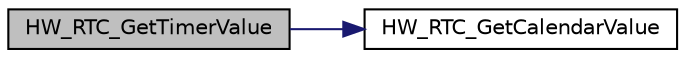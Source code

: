 digraph "HW_RTC_GetTimerValue"
{
  edge [fontname="Helvetica",fontsize="10",labelfontname="Helvetica",labelfontsize="10"];
  node [fontname="Helvetica",fontsize="10",shape=record];
  rankdir="LR";
  Node15 [label="HW_RTC_GetTimerValue",height=0.2,width=0.4,color="black", fillcolor="grey75", style="filled", fontcolor="black"];
  Node15 -> Node16 [color="midnightblue",fontsize="10",style="solid"];
  Node16 [label="HW_RTC_GetCalendarValue",height=0.2,width=0.4,color="black", fillcolor="white", style="filled",URL="$hw__rtc_8c.html#af81b8dc866a5c7b125355b55e3953387",tooltip="get current time from calendar in ticks "];
}
